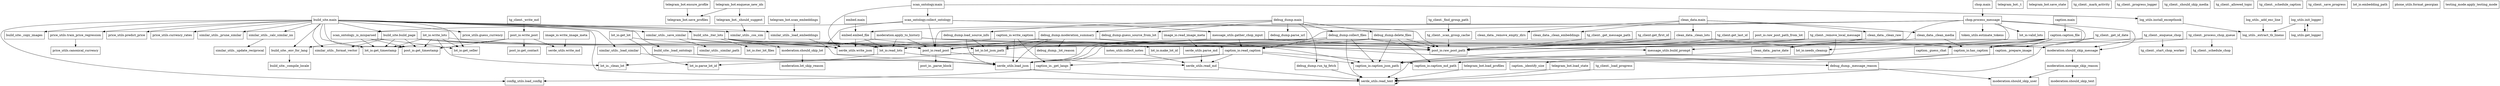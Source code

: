 digraph callgraph {
	"image_io.read_image_meta" [shape=box]
	"image_io.write_image_meta" [shape=box]
	"caption_io._get_langs" [shape=box]
	"caption_io.caption_json_path" [shape=box]
	"caption_io.caption_md_path" [shape=box]
	"caption_io.has_caption" [shape=box]
	"caption_io.read_caption" [shape=box]
	"caption_io.write_caption" [shape=box]
	"similar_utils._load_embeddings" [shape=box]
	"similar_utils._cos_sim" [shape=box]
	"similar_utils._format_vector" [shape=box]
	"similar_utils._similar_path" [shape=box]
	"similar_utils._load_similar" [shape=box]
	"similar_utils._save_similar" [shape=box]
	"similar_utils._update_reciprocal" [shape=box]
	"similar_utils._prune_similar" [shape=box]
	"similar_utils._calc_similar_nn" [shape=box]
	"serde_utils.read_text" [shape=box]
	"serde_utils.read_md" [shape=box]
	"serde_utils.write_md" [shape=box]
	"serde_utils.parse_md" [shape=box]
	"serde_utils.load_json" [shape=box]
	"serde_utils.write_json" [shape=box]
	"post_io._parse_block" [shape=box]
	"post_io.get_contact" [shape=box]
	"post_io.get_timestamp" [shape=box]
	"post_io.read_post" [shape=box]
	"post_io.write_post" [shape=box]
	"post_io.raw_post_path" [shape=box]
	"post_io.raw_post_path_from_lot" [shape=box]
	"moderation.should_skip_text" [shape=box]
	"moderation.should_skip_user" [shape=box]
	"moderation.message_skip_reason" [shape=box]
	"moderation.should_skip_message" [shape=box]
	"moderation.lot_skip_reason" [shape=box]
	"moderation.should_skip_lot" [shape=box]
	"moderation.apply_to_history" [shape=box]
	"chop.process_message" [shape=box]
	"chop.main" [shape=box]
	"token_utils.estimate_tokens" [shape=box]
	"scan_ontology._is_misparsed" [shape=box]
	"scan_ontology.collect_ontology" [shape=box]
	"scan_ontology.main" [shape=box]
	"caption._identify_size" [shape=box]
	"caption._prepare_image" [shape=box]
	"caption._guess_chat" [shape=box]
	"caption.caption_file" [shape=box]
	"caption.main" [shape=box]
	"config_utils.load_config" [shape=box]
	"telegram_bot._t" [shape=box]
	"telegram_bot.ensure_profile" [shape=box]
	"telegram_bot.load_profiles" [shape=box]
	"telegram_bot.save_profiles" [shape=box]
	"telegram_bot.load_state" [shape=box]
	"telegram_bot.save_state" [shape=box]
	"telegram_bot.scan_embeddings" [shape=box]
	"telegram_bot._should_suggest" [shape=box]
	"telegram_bot.enqueue_new_ids" [shape=box]
	"notes_utils.collect_notes" [shape=box]
	"build_site._load_ontology" [shape=box]
	"build_site._compile_locale" [shape=box]
	"build_site._env_for_lang" [shape=box]
	"build_site._iter_lots" [shape=box]
	"build_site._copy_images" [shape=box]
	"build_site.build_page" [shape=box]
	"build_site.main" [shape=box]
	"embed.embed_file" [shape=box]
	"embed.main" [shape=box]
	"tg_client._mark_activity" [shape=box]
	"tg_client._progress_logger" [shape=box]
	"tg_client._write_md" [shape=box]
	"tg_client._scan_group_cache" [shape=box]
	"tg_client._find_group_path" [shape=box]
	"tg_client._get_message_path" [shape=box]
	"tg_client._should_skip_media" [shape=box]
	"tg_client._allowed_topic" [shape=box]
	"tg_client._schedule_caption" [shape=box]
	"tg_client._schedule_chop" [shape=box]
	"tg_client._enqueue_chop" [shape=box]
	"tg_client._start_chop_worker" [shape=box]
	"tg_client._process_chop_queue" [shape=box]
	"tg_client._get_id_date" [shape=box]
	"tg_client._load_progress" [shape=box]
	"tg_client._save_progress" [shape=box]
	"tg_client.get_first_id" [shape=box]
	"tg_client.get_last_id" [shape=box]
	"tg_client._remove_local_message" [shape=box]
	"log_utils._extract_tb_lineno" [shape=box]
	"log_utils._add_exc_line" [shape=box]
	"log_utils.init_logger" [shape=box]
	"log_utils.get_logger" [shape=box]
	"log_utils.install_excepthook" [shape=box]
	"message_utils.build_prompt" [shape=box]
	"message_utils.gather_chop_input" [shape=box]
	"lot_io._clean_lot" [shape=box]
	"lot_io.valid_lots" [shape=box]
	"lot_io.needs_cleanup" [shape=box]
	"lot_io.get_seller" [shape=box]
	"lot_io.get_timestamp" [shape=box]
	"lot_io.read_lots" [shape=box]
	"lot_io.write_lots" [shape=box]
	"lot_io.make_lot_id" [shape=box]
	"lot_io.parse_lot_id" [shape=box]
	"lot_io.lot_json_path" [shape=box]
	"lot_io.embedding_path" [shape=box]
	"lot_io.iter_lot_files" [shape=box]
	"lot_io.get_lot" [shape=box]
	"debug_dump.parse_url" [shape=box]
	"debug_dump.guess_source_from_lot" [shape=box]
	"debug_dump.load_source_info" [shape=box]
	"debug_dump.run_tg_fetch" [shape=box]
	"debug_dump.collect_files" [shape=box]
	"debug_dump.delete_files" [shape=box]
	"debug_dump._message_reason" [shape=box]
	"debug_dump._lot_reason" [shape=box]
	"debug_dump.moderation_summary" [shape=box]
	"debug_dump.main" [shape=box]
	"price_utils.canonical_currency" [shape=box]
	"price_utils.train_price_regression" [shape=box]
	"price_utils.predict_price" [shape=box]
	"price_utils.currency_rates" [shape=box]
	"price_utils.guess_currency" [shape=box]
	"phone_utils.format_georgian" [shape=box]
	"clean_data._parse_date" [shape=box]
	"clean_data._clean_raw" [shape=box]
	"clean_data._clean_media" [shape=box]
	"clean_data._clean_lots" [shape=box]
	"clean_data._clean_embeddings" [shape=box]
	"clean_data._remove_empty_dirs" [shape=box]
	"clean_data.main" [shape=box]
	"testing_mode.apply_testing_mode" [shape=box]
	"build_site._env_for_lang" -> "build_site._compile_locale"
	"build_site._iter_lots" -> "lot_io.iter_lot_files"
	"build_site._iter_lots" -> "lot_io.read_lots"
	"build_site._iter_lots" -> "moderation.should_skip_lot"
	"build_site._iter_lots" -> "moderation.should_skip_message"
	"build_site._iter_lots" -> "post_io.raw_post_path"
	"build_site._iter_lots" -> "post_io.read_post"
	"build_site._load_ontology" -> "serde_utils.load_json"
	"build_site.build_page" -> "build_site._env_for_lang"
	"build_site.build_page" -> "caption_io.read_caption"
	"build_site.build_page" -> "lot_io.get_timestamp"
	"build_site.build_page" -> "post_io.get_timestamp"
	"build_site.build_page" -> "post_io.raw_post_path"
	"build_site.build_page" -> "post_io.read_post"
	"build_site.build_page" -> "similar_utils._format_vector"
	"build_site.main" -> "build_site._copy_images"
	"build_site.main" -> "build_site._env_for_lang"
	"build_site.main" -> "build_site._iter_lots"
	"build_site.main" -> "build_site._load_ontology"
	"build_site.main" -> "build_site.build_page"
	"build_site.main" -> "config_utils.load_config"
	"build_site.main" -> "lot_io.get_seller"
	"build_site.main" -> "lot_io.get_timestamp"
	"build_site.main" -> "post_io.get_timestamp"
	"build_site.main" -> "price_utils.currency_rates"
	"build_site.main" -> "price_utils.guess_currency"
	"build_site.main" -> "price_utils.predict_price"
	"build_site.main" -> "price_utils.train_price_regression"
	"build_site.main" -> "serde_utils.read_text"
	"build_site.main" -> "similar_utils._calc_similar_nn"
	"build_site.main" -> "similar_utils._cos_sim"
	"build_site.main" -> "similar_utils._format_vector"
	"build_site.main" -> "similar_utils._load_embeddings"
	"build_site.main" -> "similar_utils._load_similar"
	"build_site.main" -> "similar_utils._prune_similar"
	"build_site.main" -> "similar_utils._save_similar"
	"caption._prepare_image" -> "caption._identify_size"
	"caption.caption_file" -> "caption._guess_chat"
	"caption.caption_file" -> "caption._prepare_image"
	"caption.caption_file" -> "caption_io.caption_json_path"
	"caption.caption_file" -> "caption_io.has_caption"
	"caption.caption_file" -> "serde_utils.load_json"
	"caption.caption_file" -> "serde_utils.write_json"
	"caption.main" -> "caption.caption_file"
	"caption_io._get_langs" -> "config_utils.load_config"
	"caption_io.has_caption" -> "caption_io.caption_json_path"
	"caption_io.has_caption" -> "caption_io.caption_md_path"
	"caption_io.read_caption" -> "caption_io._get_langs"
	"caption_io.read_caption" -> "caption_io.caption_json_path"
	"caption_io.read_caption" -> "caption_io.caption_md_path"
	"caption_io.read_caption" -> "serde_utils.load_json"
	"caption_io.read_caption" -> "serde_utils.read_md"
	"caption_io.write_caption" -> "caption_io._get_langs"
	"caption_io.write_caption" -> "caption_io.caption_json_path"
	"caption_io.write_caption" -> "serde_utils.load_json"
	"caption_io.write_caption" -> "serde_utils.write_json"
	"chop.main" -> "chop.process_message"
	"chop.process_message" -> "caption_io.has_caption"
	"chop.process_message" -> "caption_io.read_caption"
	"chop.process_message" -> "embed.embed_file"
	"chop.process_message" -> "lot_io.needs_cleanup"
	"chop.process_message" -> "lot_io.valid_lots"
	"chop.process_message" -> "message_utils.build_prompt"
	"chop.process_message" -> "moderation.should_skip_message"
	"chop.process_message" -> "post_io.read_post"
	"chop.process_message" -> "token_utils.estimate_tokens"
	"clean_data._clean_lots" -> "lot_io.needs_cleanup"
	"clean_data._clean_lots" -> "lot_io.read_lots"
	"clean_data._clean_lots" -> "post_io.raw_post_path"
	"clean_data._clean_media" -> "caption_io.has_caption"
	"clean_data._clean_media" -> "clean_data._parse_date"
	"clean_data._clean_raw" -> "clean_data._parse_date"
	"clean_data._clean_raw" -> "post_io.raw_post_path"
	"clean_data._parse_date" -> "serde_utils.read_text"
	"clean_data.main" -> "clean_data._clean_embeddings"
	"clean_data.main" -> "clean_data._clean_lots"
	"clean_data.main" -> "clean_data._clean_media"
	"clean_data.main" -> "clean_data._clean_raw"
	"clean_data.main" -> "clean_data._remove_empty_dirs"
	"debug_dump._message_reason" -> "moderation.should_skip_user"
	"debug_dump.collect_files" -> "caption_io.caption_json_path"
	"debug_dump.collect_files" -> "caption_io.has_caption"
	"debug_dump.collect_files" -> "caption_io.read_caption"
	"debug_dump.collect_files" -> "lot_io.lot_json_path"
	"debug_dump.collect_files" -> "post_io.raw_post_path"
	"debug_dump.collect_files" -> "serde_utils.load_json"
	"debug_dump.collect_files" -> "serde_utils.read_text"
	"debug_dump.delete_files" -> "caption_io.caption_json_path"
	"debug_dump.delete_files" -> "caption_io.caption_md_path"
	"debug_dump.delete_files" -> "lot_io.lot_json_path"
	"debug_dump.delete_files" -> "post_io.raw_post_path"
	"debug_dump.delete_files" -> "serde_utils.load_json"
	"debug_dump.load_source_info" -> "lot_io.lot_json_path"
	"debug_dump.load_source_info" -> "serde_utils.load_json"
	"debug_dump.main" -> "debug_dump.collect_files"
	"debug_dump.main" -> "debug_dump.delete_files"
	"debug_dump.main" -> "debug_dump.guess_source_from_lot"
	"debug_dump.main" -> "debug_dump.load_source_info"
	"debug_dump.main" -> "debug_dump.moderation_summary"
	"debug_dump.main" -> "debug_dump.parse_url"
	"debug_dump.main" -> "debug_dump.run_tg_fetch"
	"debug_dump.moderation_summary" -> "debug_dump._lot_reason"
	"debug_dump.moderation_summary" -> "debug_dump._message_reason"
	"debug_dump.moderation_summary" -> "lot_io.lot_json_path"
	"debug_dump.moderation_summary" -> "post_io.raw_post_path"
	"debug_dump.moderation_summary" -> "post_io.read_post"
	"debug_dump.moderation_summary" -> "serde_utils.load_json"
	"debug_dump.run_tg_fetch" -> "serde_utils.read_text"
	"embed.embed_file" -> "lot_io.make_lot_id"
	"embed.embed_file" -> "lot_io.read_lots"
	"embed.embed_file" -> "serde_utils.write_json"
	"embed.main" -> "embed.embed_file"
	"image_io.read_image_meta" -> "serde_utils.parse_md"
	"image_io.write_image_meta" -> "serde_utils.write_md"
	"log_utils._add_exc_line" -> "log_utils._extract_tb_lineno"
	"log_utils.get_logger" -> "log_utils.init_logger"
	"log_utils.init_logger" -> "log_utils._extract_tb_lineno"
	"log_utils.init_logger" -> "log_utils.get_logger"
	"log_utils.install_excepthook" -> "log_utils._extract_tb_lineno"
	"lot_io.get_lot" -> "lot_io.parse_lot_id"
	"lot_io.get_lot" -> "lot_io.read_lots"
	"lot_io.lot_json_path" -> "lot_io.parse_lot_id"
	"lot_io.read_lots" -> "lot_io._clean_lot"
	"lot_io.read_lots" -> "serde_utils.load_json"
	"lot_io.write_lots" -> "lot_io._clean_lot"
	"lot_io.write_lots" -> "lot_io.get_seller"
	"lot_io.write_lots" -> "lot_io.get_timestamp"
	"lot_io.write_lots" -> "post_io.get_timestamp"
	"lot_io.write_lots" -> "serde_utils.write_json"
	"message_utils.gather_chop_input" -> "caption_io.read_caption"
	"message_utils.gather_chop_input" -> "message_utils.build_prompt"
	"message_utils.gather_chop_input" -> "post_io.read_post"
	"moderation.apply_to_history" -> "lot_io.read_lots"
	"moderation.apply_to_history" -> "moderation.should_skip_lot"
	"moderation.apply_to_history" -> "moderation.should_skip_message"
	"moderation.apply_to_history" -> "post_io.raw_post_path"
	"moderation.apply_to_history" -> "post_io.read_post"
	"moderation.message_skip_reason" -> "moderation.should_skip_text"
	"moderation.message_skip_reason" -> "moderation.should_skip_user"
	"moderation.should_skip_lot" -> "moderation.lot_skip_reason"
	"moderation.should_skip_message" -> "moderation.message_skip_reason"
	"notes_utils.collect_notes" -> "serde_utils.read_md"
	"post_io.raw_post_path_from_lot" -> "post_io.raw_post_path"
	"post_io.read_post" -> "post_io._parse_block"
	"post_io.read_post" -> "serde_utils.read_md"
	"post_io.write_post" -> "lot_io.get_timestamp"
	"post_io.write_post" -> "post_io.get_contact"
	"post_io.write_post" -> "post_io.get_timestamp"
	"post_io.write_post" -> "serde_utils.write_md"
	"price_utils.train_price_regression" -> "price_utils.canonical_currency"
	"scan_ontology._is_misparsed" -> "lot_io.get_seller"
	"scan_ontology._is_misparsed" -> "lot_io.get_timestamp"
	"scan_ontology._is_misparsed" -> "post_io.get_timestamp"
	"scan_ontology.collect_ontology" -> "lot_io.read_lots"
	"scan_ontology.collect_ontology" -> "message_utils.gather_chop_input"
	"scan_ontology.collect_ontology" -> "post_io.raw_post_path"
	"scan_ontology.collect_ontology" -> "post_io.read_post"
	"scan_ontology.collect_ontology" -> "scan_ontology._is_misparsed"
	"scan_ontology.main" -> "log_utils.install_excepthook"
	"scan_ontology.main" -> "scan_ontology.collect_ontology"
	"scan_ontology.main" -> "serde_utils.write_json"
	"serde_utils.load_json" -> "serde_utils.read_text"
	"serde_utils.parse_md" -> "serde_utils.read_md"
	"serde_utils.read_md" -> "serde_utils.read_text"
	"serde_utils.read_text" -> "serde_utils.read_text"
	"similar_utils._calc_similar_nn" -> "similar_utils._update_reciprocal"
	"similar_utils._load_embeddings" -> "serde_utils.load_json"
	"similar_utils._load_similar" -> "serde_utils.load_json"
	"similar_utils._save_similar" -> "lot_io.lot_json_path"
	"similar_utils._save_similar" -> "serde_utils.write_json"
	"similar_utils._save_similar" -> "similar_utils._similar_path"
	"telegram_bot._should_suggest" -> "similar_utils._cos_sim"
	"telegram_bot.enqueue_new_ids" -> "telegram_bot._should_suggest"
	"telegram_bot.enqueue_new_ids" -> "telegram_bot.save_profiles"
	"telegram_bot.ensure_profile" -> "telegram_bot.save_profiles"
	"telegram_bot.load_profiles" -> "serde_utils.read_text"
	"telegram_bot.load_state" -> "serde_utils.read_text"
	"telegram_bot.scan_embeddings" -> "similar_utils._load_embeddings"
	"tg_client._enqueue_chop" -> "caption_io.has_caption"
	"tg_client._enqueue_chop" -> "moderation.should_skip_message"
	"tg_client._enqueue_chop" -> "tg_client._start_chop_worker"
	"tg_client._find_group_path" -> "tg_client._scan_group_cache"
	"tg_client._get_id_date" -> "post_io.raw_post_path"
	"tg_client._get_id_date" -> "serde_utils.read_text"
	"tg_client._get_message_path" -> "post_io.raw_post_path"
	"tg_client._load_progress" -> "serde_utils.read_text"
	"tg_client._process_chop_queue" -> "caption_io.has_caption"
	"tg_client._process_chop_queue" -> "tg_client._schedule_chop"
	"tg_client._remove_local_message" -> "caption_io.caption_json_path"
	"tg_client._remove_local_message" -> "caption_io.caption_md_path"
	"tg_client._remove_local_message" -> "post_io.read_post"
	"tg_client._scan_group_cache" -> "post_io.raw_post_path"
	"tg_client._write_md" -> "post_io.write_post"
	"tg_client.get_first_id" -> "post_io.raw_post_path"
	"tg_client.get_last_id" -> "post_io.raw_post_path"
}

